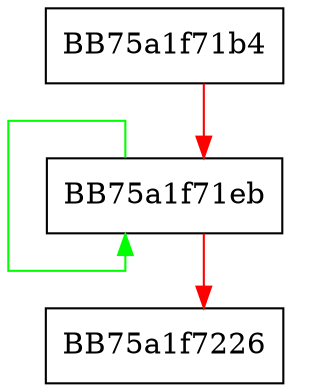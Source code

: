 digraph luaopen_skip {
  node [shape="box"];
  graph [splines=ortho];
  BB75a1f71b4 -> BB75a1f71eb [color="red"];
  BB75a1f71eb -> BB75a1f71eb [color="green"];
  BB75a1f71eb -> BB75a1f7226 [color="red"];
}